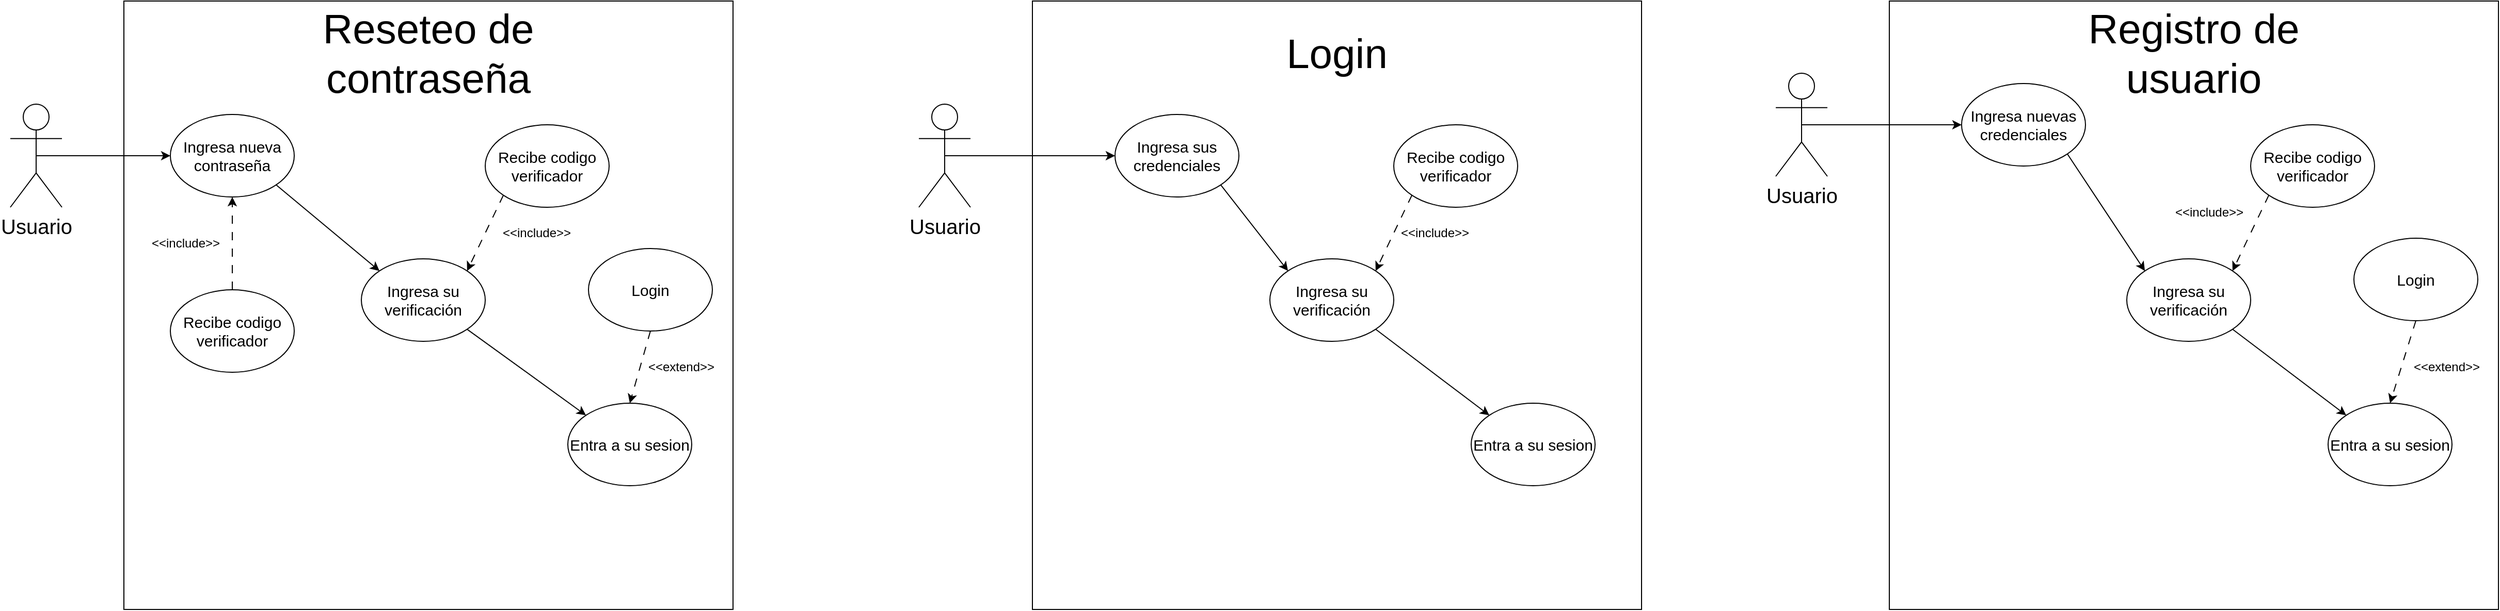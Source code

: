<mxfile version="27.0.5">
  <diagram name="Página-1" id="BfDUsQcB-GJxw6BIMGFm">
    <mxGraphModel grid="1" page="1" gridSize="10" guides="1" tooltips="1" connect="1" arrows="1" fold="1" pageScale="1" pageWidth="3300" pageHeight="4681" math="0" shadow="0">
      <root>
        <mxCell id="0" />
        <mxCell id="1" parent="0" />
        <mxCell id="mWI-LrG0F-PSKntKYBpr-1" value="" style="whiteSpace=wrap;html=1;aspect=fixed;" vertex="1" parent="1">
          <mxGeometry x="1960" y="230" width="590" height="590" as="geometry" />
        </mxCell>
        <mxCell id="mWI-LrG0F-PSKntKYBpr-2" value="&lt;span style=&quot;font-size: 40px;&quot;&gt;Login&lt;/span&gt;" style="text;html=1;align=center;verticalAlign=middle;whiteSpace=wrap;rounded=0;strokeWidth=2;" vertex="1" parent="1">
          <mxGeometry x="2125" y="230" width="260" height="100" as="geometry" />
        </mxCell>
        <mxCell id="mWI-LrG0F-PSKntKYBpr-3" value="&lt;font style=&quot;font-size: 20px;&quot;&gt;Usuario&lt;/font&gt;" style="shape=umlActor;verticalLabelPosition=bottom;verticalAlign=top;html=1;outlineConnect=0;" vertex="1" parent="1">
          <mxGeometry x="1850" y="330" width="50" height="100" as="geometry" />
        </mxCell>
        <mxCell id="mWI-LrG0F-PSKntKYBpr-5" value="&lt;font style=&quot;font-size: 15px;&quot;&gt;Ingresa sus credenciales&lt;/font&gt;" style="ellipse;whiteSpace=wrap;html=1;" vertex="1" parent="1">
          <mxGeometry x="2040" y="340" width="120" height="80" as="geometry" />
        </mxCell>
        <mxCell id="mWI-LrG0F-PSKntKYBpr-6" value="&lt;font style=&quot;font-size: 15px;&quot;&gt;Ingresa su verificación&lt;/font&gt;" style="ellipse;whiteSpace=wrap;html=1;" vertex="1" parent="1">
          <mxGeometry x="2190" y="480" width="120" height="80" as="geometry" />
        </mxCell>
        <mxCell id="mWI-LrG0F-PSKntKYBpr-7" value="&lt;font style=&quot;font-size: 15px;&quot;&gt;Entra a su sesion&lt;/font&gt;" style="ellipse;whiteSpace=wrap;html=1;" vertex="1" parent="1">
          <mxGeometry x="2385" y="620" width="120" height="80" as="geometry" />
        </mxCell>
        <mxCell id="mWI-LrG0F-PSKntKYBpr-9" value="" style="endArrow=classic;html=1;rounded=0;exitX=0.5;exitY=0.5;exitDx=0;exitDy=0;exitPerimeter=0;entryX=0;entryY=0.5;entryDx=0;entryDy=0;" edge="1" parent="1" source="mWI-LrG0F-PSKntKYBpr-3" target="mWI-LrG0F-PSKntKYBpr-5">
          <mxGeometry width="50" height="50" relative="1" as="geometry">
            <mxPoint x="2220" y="540" as="sourcePoint" />
            <mxPoint x="2270" y="490" as="targetPoint" />
          </mxGeometry>
        </mxCell>
        <mxCell id="mWI-LrG0F-PSKntKYBpr-10" value="" style="endArrow=classic;html=1;rounded=0;exitX=1;exitY=1;exitDx=0;exitDy=0;entryX=0;entryY=0;entryDx=0;entryDy=0;" edge="1" parent="1" source="mWI-LrG0F-PSKntKYBpr-5" target="mWI-LrG0F-PSKntKYBpr-6">
          <mxGeometry width="50" height="50" relative="1" as="geometry">
            <mxPoint x="2220" y="540" as="sourcePoint" />
            <mxPoint x="2270" y="490" as="targetPoint" />
          </mxGeometry>
        </mxCell>
        <mxCell id="mWI-LrG0F-PSKntKYBpr-15" value="" style="endArrow=classic;html=1;rounded=0;exitX=1;exitY=1;exitDx=0;exitDy=0;entryX=0;entryY=0;entryDx=0;entryDy=0;" edge="1" parent="1" source="mWI-LrG0F-PSKntKYBpr-6" target="mWI-LrG0F-PSKntKYBpr-7">
          <mxGeometry width="50" height="50" relative="1" as="geometry">
            <mxPoint x="2220" y="550" as="sourcePoint" />
            <mxPoint x="2270" y="500" as="targetPoint" />
          </mxGeometry>
        </mxCell>
        <mxCell id="mWI-LrG0F-PSKntKYBpr-20" value="&lt;font style=&quot;font-size: 15px;&quot;&gt;Recibe codigo verificador&lt;/font&gt;" style="ellipse;whiteSpace=wrap;html=1;" vertex="1" parent="1">
          <mxGeometry x="2310" y="350" width="120" height="80" as="geometry" />
        </mxCell>
        <mxCell id="mWI-LrG0F-PSKntKYBpr-21" value="" style="endArrow=classic;html=1;rounded=0;entryX=1;entryY=0;entryDx=0;entryDy=0;exitX=0;exitY=1;exitDx=0;exitDy=0;dashed=1;dashPattern=8 8;" edge="1" parent="1" source="mWI-LrG0F-PSKntKYBpr-20" target="mWI-LrG0F-PSKntKYBpr-6">
          <mxGeometry width="50" height="50" relative="1" as="geometry">
            <mxPoint x="2250" y="550" as="sourcePoint" />
            <mxPoint x="2300" y="500" as="targetPoint" />
          </mxGeometry>
        </mxCell>
        <mxCell id="VUNzu_okH8nbT3Y2IAhQ-1" value="" style="whiteSpace=wrap;html=1;aspect=fixed;" vertex="1" parent="1">
          <mxGeometry x="1080" y="230" width="590" height="590" as="geometry" />
        </mxCell>
        <mxCell id="VUNzu_okH8nbT3Y2IAhQ-2" value="&lt;span style=&quot;font-size: 40px;&quot;&gt;Reseteo de contraseña&lt;/span&gt;" style="text;html=1;align=center;verticalAlign=middle;whiteSpace=wrap;rounded=0;strokeWidth=2;" vertex="1" parent="1">
          <mxGeometry x="1245" y="230" width="260" height="100" as="geometry" />
        </mxCell>
        <mxCell id="VUNzu_okH8nbT3Y2IAhQ-3" value="&lt;font style=&quot;font-size: 20px;&quot;&gt;Usuario&lt;/font&gt;" style="shape=umlActor;verticalLabelPosition=bottom;verticalAlign=top;html=1;outlineConnect=0;" vertex="1" parent="1">
          <mxGeometry x="970" y="330" width="50" height="100" as="geometry" />
        </mxCell>
        <mxCell id="VUNzu_okH8nbT3Y2IAhQ-5" value="&lt;font style=&quot;font-size: 15px;&quot;&gt;Ingresa su verificación&lt;/font&gt;" style="ellipse;whiteSpace=wrap;html=1;" vertex="1" parent="1">
          <mxGeometry x="1310" y="480" width="120" height="80" as="geometry" />
        </mxCell>
        <mxCell id="VUNzu_okH8nbT3Y2IAhQ-7" value="" style="endArrow=classic;html=1;rounded=0;exitX=0.5;exitY=0.5;exitDx=0;exitDy=0;exitPerimeter=0;entryX=0;entryY=0.5;entryDx=0;entryDy=0;" edge="1" parent="1" source="VUNzu_okH8nbT3Y2IAhQ-3" target="VUNzu_okH8nbT3Y2IAhQ-45">
          <mxGeometry width="50" height="50" relative="1" as="geometry">
            <mxPoint x="1340" y="540" as="sourcePoint" />
            <mxPoint x="1120" y="380" as="targetPoint" />
          </mxGeometry>
        </mxCell>
        <mxCell id="VUNzu_okH8nbT3Y2IAhQ-12" value="" style="endArrow=classic;html=1;rounded=0;exitX=1;exitY=1;exitDx=0;exitDy=0;entryX=0;entryY=0;entryDx=0;entryDy=0;" edge="1" parent="1" source="VUNzu_okH8nbT3Y2IAhQ-5" target="VUNzu_okH8nbT3Y2IAhQ-19">
          <mxGeometry width="50" height="50" relative="1" as="geometry">
            <mxPoint x="1340" y="550" as="sourcePoint" />
            <mxPoint x="1522.574" y="631.716" as="targetPoint" />
          </mxGeometry>
        </mxCell>
        <mxCell id="VUNzu_okH8nbT3Y2IAhQ-16" value="&lt;font style=&quot;font-size: 15px;&quot;&gt;Recibe codigo verificador&lt;/font&gt;" style="ellipse;whiteSpace=wrap;html=1;" vertex="1" parent="1">
          <mxGeometry x="1430" y="350" width="120" height="80" as="geometry" />
        </mxCell>
        <mxCell id="VUNzu_okH8nbT3Y2IAhQ-17" value="" style="endArrow=classic;html=1;rounded=0;entryX=1;entryY=0;entryDx=0;entryDy=0;exitX=0;exitY=1;exitDx=0;exitDy=0;dashed=1;dashPattern=8 8;" edge="1" parent="1" source="VUNzu_okH8nbT3Y2IAhQ-16" target="VUNzu_okH8nbT3Y2IAhQ-5">
          <mxGeometry width="50" height="50" relative="1" as="geometry">
            <mxPoint x="1370" y="550" as="sourcePoint" />
            <mxPoint x="1420" y="500" as="targetPoint" />
          </mxGeometry>
        </mxCell>
        <mxCell id="VUNzu_okH8nbT3Y2IAhQ-19" value="&lt;font style=&quot;font-size: 15px;&quot;&gt;Entra a su sesion&lt;/font&gt;" style="ellipse;whiteSpace=wrap;html=1;" vertex="1" parent="1">
          <mxGeometry x="1510" y="620" width="120" height="80" as="geometry" />
        </mxCell>
        <mxCell id="VUNzu_okH8nbT3Y2IAhQ-25" value="" style="whiteSpace=wrap;html=1;aspect=fixed;" vertex="1" parent="1">
          <mxGeometry x="2790" y="230" width="590" height="590" as="geometry" />
        </mxCell>
        <mxCell id="VUNzu_okH8nbT3Y2IAhQ-26" value="&lt;span style=&quot;font-size: 40px;&quot;&gt;Registro de usuario&lt;/span&gt;" style="text;html=1;align=center;verticalAlign=middle;whiteSpace=wrap;rounded=0;strokeWidth=2;" vertex="1" parent="1">
          <mxGeometry x="2955" y="230" width="260" height="100" as="geometry" />
        </mxCell>
        <mxCell id="VUNzu_okH8nbT3Y2IAhQ-27" value="&lt;font style=&quot;font-size: 20px;&quot;&gt;Usuario&lt;/font&gt;" style="shape=umlActor;verticalLabelPosition=bottom;verticalAlign=top;html=1;outlineConnect=0;" vertex="1" parent="1">
          <mxGeometry x="2680" y="300" width="50" height="100" as="geometry" />
        </mxCell>
        <mxCell id="VUNzu_okH8nbT3Y2IAhQ-28" value="&lt;font style=&quot;font-size: 15px;&quot;&gt;Ingresa nuevas credenciales&lt;/font&gt;" style="ellipse;whiteSpace=wrap;html=1;" vertex="1" parent="1">
          <mxGeometry x="2860" y="310" width="120" height="80" as="geometry" />
        </mxCell>
        <mxCell id="VUNzu_okH8nbT3Y2IAhQ-29" value="&lt;font style=&quot;font-size: 15px;&quot;&gt;Ingresa su verificación&lt;/font&gt;" style="ellipse;whiteSpace=wrap;html=1;" vertex="1" parent="1">
          <mxGeometry x="3020" y="480" width="120" height="80" as="geometry" />
        </mxCell>
        <mxCell id="VUNzu_okH8nbT3Y2IAhQ-30" value="&lt;font style=&quot;font-size: 15px;&quot;&gt;Entra a su sesion&lt;/font&gt;" style="ellipse;whiteSpace=wrap;html=1;" vertex="1" parent="1">
          <mxGeometry x="3215" y="620" width="120" height="80" as="geometry" />
        </mxCell>
        <mxCell id="VUNzu_okH8nbT3Y2IAhQ-31" value="" style="endArrow=classic;html=1;rounded=0;exitX=0.5;exitY=0.5;exitDx=0;exitDy=0;exitPerimeter=0;entryX=0;entryY=0.5;entryDx=0;entryDy=0;" edge="1" parent="1" source="VUNzu_okH8nbT3Y2IAhQ-27" target="VUNzu_okH8nbT3Y2IAhQ-28">
          <mxGeometry width="50" height="50" relative="1" as="geometry">
            <mxPoint x="3050" y="540" as="sourcePoint" />
            <mxPoint x="2835" y="350" as="targetPoint" />
          </mxGeometry>
        </mxCell>
        <mxCell id="VUNzu_okH8nbT3Y2IAhQ-32" value="" style="endArrow=classic;html=1;rounded=0;exitX=1;exitY=1;exitDx=0;exitDy=0;entryX=0;entryY=0;entryDx=0;entryDy=0;" edge="1" parent="1" source="VUNzu_okH8nbT3Y2IAhQ-28" target="VUNzu_okH8nbT3Y2IAhQ-29">
          <mxGeometry width="50" height="50" relative="1" as="geometry">
            <mxPoint x="3050" y="540" as="sourcePoint" />
            <mxPoint x="3100" y="490" as="targetPoint" />
          </mxGeometry>
        </mxCell>
        <mxCell id="VUNzu_okH8nbT3Y2IAhQ-36" value="" style="endArrow=classic;html=1;rounded=0;exitX=1;exitY=1;exitDx=0;exitDy=0;entryX=0;entryY=0;entryDx=0;entryDy=0;" edge="1" parent="1" source="VUNzu_okH8nbT3Y2IAhQ-29" target="VUNzu_okH8nbT3Y2IAhQ-30">
          <mxGeometry width="50" height="50" relative="1" as="geometry">
            <mxPoint x="3050" y="550" as="sourcePoint" />
            <mxPoint x="3100" y="500" as="targetPoint" />
          </mxGeometry>
        </mxCell>
        <mxCell id="VUNzu_okH8nbT3Y2IAhQ-38" value="&amp;lt;&amp;lt;e&lt;span style=&quot;background-color: transparent; color: light-dark(rgb(0, 0, 0), rgb(255, 255, 255));&quot;&gt;xtend&amp;gt;&amp;gt;&lt;/span&gt;" style="text;html=1;align=center;verticalAlign=middle;whiteSpace=wrap;rounded=0;" vertex="1" parent="1">
          <mxGeometry x="3280" y="570" width="100" height="30" as="geometry" />
        </mxCell>
        <mxCell id="VUNzu_okH8nbT3Y2IAhQ-40" value="&lt;font style=&quot;font-size: 15px;&quot;&gt;Recibe codigo verificador&lt;/font&gt;" style="ellipse;whiteSpace=wrap;html=1;" vertex="1" parent="1">
          <mxGeometry x="3140" y="350" width="120" height="80" as="geometry" />
        </mxCell>
        <mxCell id="VUNzu_okH8nbT3Y2IAhQ-41" value="" style="endArrow=classic;html=1;rounded=0;entryX=1;entryY=0;entryDx=0;entryDy=0;exitX=0;exitY=1;exitDx=0;exitDy=0;dashed=1;dashPattern=8 8;" edge="1" parent="1" source="VUNzu_okH8nbT3Y2IAhQ-40" target="VUNzu_okH8nbT3Y2IAhQ-29">
          <mxGeometry width="50" height="50" relative="1" as="geometry">
            <mxPoint x="3080" y="550" as="sourcePoint" />
            <mxPoint x="3130" y="500" as="targetPoint" />
          </mxGeometry>
        </mxCell>
        <mxCell id="VUNzu_okH8nbT3Y2IAhQ-45" value="&lt;span style=&quot;font-size: 15px;&quot;&gt;Ingresa nueva contraseña&lt;/span&gt;" style="ellipse;whiteSpace=wrap;html=1;" vertex="1" parent="1">
          <mxGeometry x="1125" y="340" width="120" height="80" as="geometry" />
        </mxCell>
        <mxCell id="VUNzu_okH8nbT3Y2IAhQ-48" value="" style="endArrow=classic;html=1;rounded=0;exitX=1;exitY=1;exitDx=0;exitDy=0;entryX=0;entryY=0;entryDx=0;entryDy=0;" edge="1" parent="1" source="VUNzu_okH8nbT3Y2IAhQ-45" target="VUNzu_okH8nbT3Y2IAhQ-5">
          <mxGeometry width="50" height="50" relative="1" as="geometry">
            <mxPoint x="1490" y="540" as="sourcePoint" />
            <mxPoint x="1540" y="490" as="targetPoint" />
          </mxGeometry>
        </mxCell>
        <mxCell id="RbeKXZimVAFCmCRFSYOv-1" value="&amp;lt;&amp;lt;i&lt;span style=&quot;background-color: transparent; color: light-dark(rgb(0, 0, 0), rgb(255, 255, 255));&quot;&gt;nclude&amp;gt;&amp;gt;&lt;/span&gt;" style="text;html=1;align=center;verticalAlign=middle;whiteSpace=wrap;rounded=0;" vertex="1" parent="1">
          <mxGeometry x="3050" y="420" width="100" height="30" as="geometry" />
        </mxCell>
        <mxCell id="RbeKXZimVAFCmCRFSYOv-2" value="&amp;lt;&amp;lt;include&amp;gt;&amp;gt;" style="text;html=1;align=center;verticalAlign=middle;whiteSpace=wrap;rounded=0;" vertex="1" parent="1">
          <mxGeometry x="2300" y="440" width="100" height="30" as="geometry" />
        </mxCell>
        <mxCell id="RbeKXZimVAFCmCRFSYOv-3" value="" style="endArrow=classic;html=1;rounded=0;entryX=0.5;entryY=0;entryDx=0;entryDy=0;exitX=0.5;exitY=1;exitDx=0;exitDy=0;dashed=1;dashPattern=8 8;" edge="1" parent="1" source="RbeKXZimVAFCmCRFSYOv-4" target="VUNzu_okH8nbT3Y2IAhQ-30">
          <mxGeometry width="50" height="50" relative="1" as="geometry">
            <mxPoint x="3086" y="616" as="sourcePoint" />
            <mxPoint x="3050" y="690" as="targetPoint" />
          </mxGeometry>
        </mxCell>
        <mxCell id="RbeKXZimVAFCmCRFSYOv-4" value="&lt;span style=&quot;font-size: 15px;&quot;&gt;Login&lt;/span&gt;" style="ellipse;whiteSpace=wrap;html=1;" vertex="1" parent="1">
          <mxGeometry x="3240" y="460" width="120" height="80" as="geometry" />
        </mxCell>
        <mxCell id="RbeKXZimVAFCmCRFSYOv-6" value="&lt;font style=&quot;font-size: 15px;&quot;&gt;Recibe codigo verificador&lt;/font&gt;" style="ellipse;whiteSpace=wrap;html=1;" vertex="1" parent="1">
          <mxGeometry x="1125" y="510" width="120" height="80" as="geometry" />
        </mxCell>
        <mxCell id="RbeKXZimVAFCmCRFSYOv-7" value="&amp;lt;&amp;lt;include&amp;gt;&amp;gt;" style="text;html=1;align=center;verticalAlign=middle;whiteSpace=wrap;rounded=0;" vertex="1" parent="1">
          <mxGeometry x="1430" y="440" width="100" height="30" as="geometry" />
        </mxCell>
        <mxCell id="RbeKXZimVAFCmCRFSYOv-8" value="" style="endArrow=classic;html=1;rounded=0;entryX=0.5;entryY=1;entryDx=0;entryDy=0;exitX=0.5;exitY=0;exitDx=0;exitDy=0;dashed=1;dashPattern=8 8;" edge="1" parent="1" source="RbeKXZimVAFCmCRFSYOv-6" target="VUNzu_okH8nbT3Y2IAhQ-45">
          <mxGeometry width="50" height="50" relative="1" as="geometry">
            <mxPoint x="1203" y="430" as="sourcePoint" />
            <mxPoint x="1167" y="504" as="targetPoint" />
          </mxGeometry>
        </mxCell>
        <mxCell id="RbeKXZimVAFCmCRFSYOv-9" value="&amp;lt;&amp;lt;include&amp;gt;&amp;gt;" style="text;html=1;align=center;verticalAlign=middle;whiteSpace=wrap;rounded=0;" vertex="1" parent="1">
          <mxGeometry x="1090" y="450" width="100" height="30" as="geometry" />
        </mxCell>
        <mxCell id="RbeKXZimVAFCmCRFSYOv-10" value="&lt;span style=&quot;font-size: 15px;&quot;&gt;Login&lt;/span&gt;" style="ellipse;whiteSpace=wrap;html=1;" vertex="1" parent="1">
          <mxGeometry x="1530" y="470" width="120" height="80" as="geometry" />
        </mxCell>
        <mxCell id="RbeKXZimVAFCmCRFSYOv-11" value="" style="endArrow=classic;html=1;rounded=0;entryX=0.5;entryY=0;entryDx=0;entryDy=0;exitX=0.5;exitY=1;exitDx=0;exitDy=0;dashed=1;dashPattern=8 8;" edge="1" parent="1" source="RbeKXZimVAFCmCRFSYOv-10" target="VUNzu_okH8nbT3Y2IAhQ-19">
          <mxGeometry width="50" height="50" relative="1" as="geometry">
            <mxPoint x="1458" y="428" as="sourcePoint" />
            <mxPoint x="1422" y="502" as="targetPoint" />
          </mxGeometry>
        </mxCell>
        <mxCell id="RbeKXZimVAFCmCRFSYOv-12" value="&amp;lt;&amp;lt;extend&amp;gt;&amp;gt;" style="text;html=1;align=center;verticalAlign=middle;whiteSpace=wrap;rounded=0;" vertex="1" parent="1">
          <mxGeometry x="1570" y="570" width="100" height="30" as="geometry" />
        </mxCell>
      </root>
    </mxGraphModel>
  </diagram>
</mxfile>
